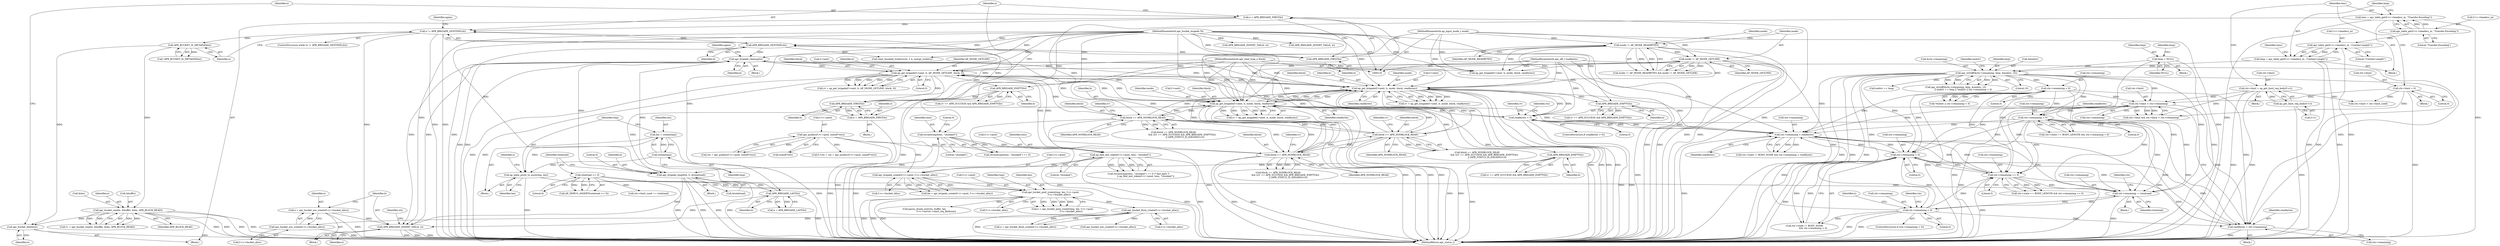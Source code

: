 digraph "0_httpd_e427c41257957b57036d5a549b260b6185d1dd73@API" {
"1000645" [label="(Call,apr_bucket_delete(e))"];
"1000613" [label="(Call,apr_bucket_read(e, &buffer, &len, APR_BLOCK_READ))"];
"1000608" [label="(Call,APR_BUCKET_IS_METADATA(e))"];
"1000599" [label="(Call,e != APR_BRIGADE_SENTINEL(b))"];
"1000594" [label="(Call,e = APR_BRIGADE_FIRST(b))"];
"1000596" [label="(Call,APR_BRIGADE_FIRST(b))"];
"1000573" [label="(Call,APR_BRIGADE_EMPTY(b))"];
"1000555" [label="(Call,ap_get_brigade(f->next, b, AP_MODE_GETLINE, block, 0))"];
"1000869" [label="(Call,ap_get_brigade(f->next, b, mode, block, readbytes))"];
"1000705" [label="(Call,ap_get_brigade(f->next, b, mode, block, readbytes))"];
"1000538" [label="(Call,apr_brigade_cleanup(b))"];
"1000756" [label="(Call,apr_brigade_length(b, 0, &totalread))"];
"1000723" [label="(Call,APR_BRIGADE_EMPTY(b))"];
"1000127" [label="(MethodParameterIn,apr_bucket_brigade *b)"];
"1000601" [label="(Call,APR_BRIGADE_SENTINEL(b))"];
"1000649" [label="(Call,APR_BRIGADE_FIRST(b))"];
"1000835" [label="(Call,APR_BRIGADE_INSERT_TAIL(b, e))"];
"1000786" [label="(Call,APR_BRIGADE_LAST(b))"];
"1000827" [label="(Call,e = apr_bucket_eos_create(f->c->bucket_alloc))"];
"1000829" [label="(Call,apr_bucket_eos_create(f->c->bucket_alloc))"];
"1000493" [label="(Call,apr_bucket_flush_create(f->c->bucket_alloc))"];
"1000475" [label="(Call,apr_bucket_pool_create(tmp, len, f->r->pool,\n                        f->c->bucket_alloc))"];
"1000470" [label="(Call,ap_xlate_proto_to_ascii(tmp, len))"];
"1000468" [label="(Call,strlen(tmp))"];
"1000466" [label="(Call,len = strlen(tmp))"];
"1000448" [label="(Call,apr_brigade_create(f->r->pool, f->c->bucket_alloc))"];
"1000187" [label="(Call,apr_pcalloc(f->r->pool, sizeof(*ctx)))"];
"1000252" [label="(Call,ap_find_last_token(f->r->pool, tenc, \"chunked\"))"];
"1000248" [label="(Call,strcasecmp(tenc, \"chunked\"))"];
"1000224" [label="(Call,tenc = apr_table_get(f->r->headers_in, \"Transfer-Encoding\"))"];
"1000226" [label="(Call,apr_table_get(f->r->headers_in, \"Transfer-Encoding\"))"];
"1000887" [label="(Call,APR_BRIGADE_EMPTY(b))"];
"1000159" [label="(Call,mode != AP_MODE_READBYTES)"];
"1000128" [label="(MethodParameterIn,ap_input_mode_t mode)"];
"1000162" [label="(Call,mode != AP_MODE_GETLINE)"];
"1000715" [label="(Call,block == APR_NONBLOCK_READ)"];
"1000129" [label="(MethodParameterIn,apr_read_type_e block)"];
"1000879" [label="(Call,block == APR_NONBLOCK_READ)"];
"1000565" [label="(Call,block == APR_NONBLOCK_READ)"];
"1000699" [label="(Call,readbytes > 0)"];
"1000687" [label="(Call,ctx->remaining < readbytes)"];
"1000741" [label="(Call,ctx->remaining > 0)"];
"1000297" [label="(Call,apr_strtoff(&ctx->remaining, lenp, &endstr, 10))"];
"1000283" [label="(Call,lenp = NULL)"];
"1000233" [label="(Call,lenp = apr_table_get(f->r->headers_in, \"Content-Length\"))"];
"1000235" [label="(Call,apr_table_get(f->r->headers_in, \"Content-Length\"))"];
"1000388" [label="(Call,ctx->remaining > 0)"];
"1000313" [label="(Call,ctx->remaining < 0)"];
"1000331" [label="(Call,ctx->limit < ctx->remaining)"];
"1000209" [label="(Call,ctx->limit = ap_get_limit_req_body(f->r))"];
"1000213" [label="(Call,ap_get_limit_req_body(f->r))"];
"1000219" [label="(Call,ctx->limit = 0)"];
"1000821" [label="(Call,ctx->remaining == 0)"];
"1000778" [label="(Call,ctx->remaining > 0)"];
"1000772" [label="(Call,ctx->remaining -= totalread)"];
"1000762" [label="(Call,totalread >= 0)"];
"1000130" [label="(MethodParameterIn,apr_off_t readbytes)"];
"1000693" [label="(Call,readbytes = ctx->remaining)"];
"1000647" [label="(Call,e = APR_BRIGADE_FIRST(b))"];
"1000869" [label="(Call,ap_get_brigade(f->next, b, mode, block, readbytes))"];
"1000227" [label="(Call,f->r->headers_in)"];
"1000700" [label="(Identifier,readbytes)"];
"1000307" [label="(Call,endstr == lenp)"];
"1000649" [label="(Call,APR_BRIGADE_FIRST(b))"];
"1000162" [label="(Call,mode != AP_MODE_GETLINE)"];
"1000160" [label="(Identifier,mode)"];
"1000193" [label="(Call,sizeof(*ctx))"];
"1000786" [label="(Call,APR_BRIGADE_LAST(b))"];
"1000491" [label="(Call,e = apr_bucket_flush_create(f->c->bucket_alloc))"];
"1000693" [label="(Call,readbytes = ctx->remaining)"];
"1000129" [label="(MethodParameterIn,apr_read_type_e block)"];
"1000287" [label="(Identifier,lenp)"];
"1000687" [label="(Call,ctx->remaining < readbytes)"];
"1000829" [label="(Call,apr_bucket_eos_create(f->c->bucket_alloc))"];
"1000764" [label="(Literal,0)"];
"1000327" [label="(Call,ctx->limit && ctx->limit < ctx->remaining)"];
"1000233" [label="(Call,lenp = apr_table_get(f->r->headers_in, \"Content-Length\"))"];
"1000302" [label="(Identifier,lenp)"];
"1000782" [label="(Literal,0)"];
"1000787" [label="(Identifier,b)"];
"1000564" [label="(Call,block == APR_NONBLOCK_READ\n                    && ((rv == APR_SUCCESS && APR_BRIGADE_EMPTY(b))\n                            || (APR_STATUS_IS_EAGAIN(rv))))"];
"1000825" [label="(Literal,0)"];
"1000821" [label="(Call,ctx->remaining == 0)"];
"1000876" [label="(Identifier,readbytes)"];
"1000537" [label="(Block,)"];
"1000541" [label="(Identifier,again)"];
"1000448" [label="(Call,apr_brigade_create(f->r->pool, f->c->bucket_alloc))"];
"1000296" [label="(Call,apr_strtoff(&ctx->remaining, lenp, &endstr, 10)\n                     || endstr == lenp || *endstr || ctx->remaining < 0)"];
"1000243" [label="(Identifier,tenc)"];
"1000210" [label="(Call,ctx->limit)"];
"1000218" [label="(Block,)"];
"1000223" [label="(Literal,0)"];
"1000566" [label="(Identifier,block)"];
"1000159" [label="(Call,mode != AP_MODE_READBYTES)"];
"1000335" [label="(Call,ctx->remaining)"];
"1000531" [label="(Call,APR_BRIGADE_INSERT_TAIL(b, e))"];
"1000785" [label="(Identifier,e)"];
"1000608" [label="(Call,APR_BUCKET_IS_METADATA(e))"];
"1000561" [label="(Identifier,block)"];
"1000297" [label="(Call,apr_strtoff(&ctx->remaining, lenp, &endstr, 10))"];
"1000645" [label="(Call,apr_bucket_delete(e))"];
"1000477" [label="(Identifier,len)"];
"1000454" [label="(Call,f->c->bucket_alloc)"];
"1000188" [label="(Call,f->r->pool)"];
"1000187" [label="(Call,apr_pcalloc(f->r->pool, sizeof(*ctx)))"];
"1000723" [label="(Call,APR_BRIGADE_EMPTY(b))"];
"1000742" [label="(Call,ctx->remaining)"];
"1000647" [label="(Call,e = APR_BRIGADE_FIRST(b))"];
"1000611" [label="(Call,rv = apr_bucket_read(e, &buffer, &len, APR_BLOCK_READ))"];
"1000601" [label="(Call,APR_BRIGADE_SENTINEL(b))"];
"1000778" [label="(Call,ctx->remaining > 0)"];
"1000225" [label="(Identifier,tenc)"];
"1000538" [label="(Call,apr_brigade_cleanup(b))"];
"1000475" [label="(Call,apr_bucket_pool_create(tmp, len, f->r->pool,\n                        f->c->bucket_alloc))"];
"1000471" [label="(Identifier,tmp)"];
"1000314" [label="(Call,ctx->remaining)"];
"1000815" [label="(Call,ctx->state == BODY_LENGTH && ctx->remaining == 0)"];
"1000556" [label="(Call,f->next)"];
"1000244" [label="(Block,)"];
"1000603" [label="(Block,)"];
"1000573" [label="(Call,APR_BRIGADE_EMPTY(b))"];
"1000251" [label="(Literal,0)"];
"1000836" [label="(Identifier,b)"];
"1000181" [label="(Call,f->ctx = ctx = apr_pcalloc(f->r->pool, sizeof(*ctx)))"];
"1000758" [label="(Literal,0)"];
"1000382" [label="(Call,ctx->state == BODY_LENGTH && ctx->remaining > 0)"];
"1000600" [label="(Identifier,e)"];
"1000248" [label="(Call,strcasecmp(tenc, \"chunked\"))"];
"1000234" [label="(Identifier,lenp)"];
"1000596" [label="(Call,APR_BRIGADE_FIRST(b))"];
"1000214" [label="(Call,f->r)"];
"1000763" [label="(Identifier,totalread)"];
"1000478" [label="(Call,f->r->pool)"];
"1000258" [label="(Identifier,tenc)"];
"1000716" [label="(Identifier,block)"];
"1000780" [label="(Identifier,ctx)"];
"1000213" [label="(Call,ap_get_limit_req_body(f->r))"];
"1000449" [label="(Call,f->r->pool)"];
"1000525" [label="(Call,apr_bucket_eos_create(f->c->bucket_alloc))"];
"1000224" [label="(Call,tenc = apr_table_get(f->r->headers_in, \"Transfer-Encoding\"))"];
"1000691" [label="(Identifier,readbytes)"];
"1000710" [label="(Identifier,mode)"];
"1000688" [label="(Call,ctx->remaining)"];
"1000555" [label="(Call,ap_get_brigade(f->next, b, AP_MODE_GETLINE, block, 0))"];
"1000609" [label="(Identifier,e)"];
"1000127" [label="(MethodParameterIn,apr_bucket_brigade *b)"];
"1000474" [label="(Identifier,e)"];
"1000241" [label="(Literal,\"Content-Length\")"];
"1000552" [label="(Block,)"];
"1000854" [label="(Call,ctx->limit < ctx->limit_used)"];
"1000178" [label="(Block,)"];
"1000828" [label="(Identifier,e)"];
"1000712" [label="(Identifier,readbytes)"];
"1000883" [label="(Call,rv == APR_SUCCESS && APR_BRIGADE_EMPTY(b))"];
"1000597" [label="(Identifier,b)"];
"1000745" [label="(Literal,0)"];
"1000762" [label="(Call,totalread >= 0)"];
"1000717" [label="(Identifier,APR_NONBLOCK_READ)"];
"1000704" [label="(Identifier,rv)"];
"1000284" [label="(Identifier,lenp)"];
"1000161" [label="(Identifier,AP_MODE_READBYTES)"];
"1000773" [label="(Call,ctx->remaining)"];
"1000724" [label="(Identifier,b)"];
"1000646" [label="(Identifier,e)"];
"1000331" [label="(Call,ctx->limit < ctx->remaining)"];
"1000777" [label="(ControlStructure,if (ctx->remaining > 0))"];
"1000757" [label="(Identifier,b)"];
"1000613" [label="(Call,apr_bucket_read(e, &buffer, &len, APR_BLOCK_READ))"];
"1000128" [label="(MethodParameterIn,ap_input_mode_t mode)"];
"1000473" [label="(Call,e = apr_bucket_pool_create(tmp, len, f->r->pool,\n                        f->c->bucket_alloc))"];
"1000719" [label="(Call,rv == APR_SUCCESS && APR_BRIGADE_EMPTY(b))"];
"1000772" [label="(Call,ctx->remaining -= totalread)"];
"1000648" [label="(Identifier,e)"];
"1000470" [label="(Call,ap_xlate_proto_to_ascii(tmp, len))"];
"1000735" [label="(Call,ctx->state != BODY_NONE\n                        && ctx->remaining > 0)"];
"1000259" [label="(Literal,\"chunked\")"];
"1000875" [label="(Identifier,block)"];
"1000236" [label="(Call,f->r->headers_in)"];
"1000887" [label="(Call,APR_BRIGADE_EMPTY(b))"];
"1000827" [label="(Call,e = apr_bucket_eos_create(f->c->bucket_alloc))"];
"1000822" [label="(Call,ctx->remaining)"];
"1000908" [label="(MethodReturn,apr_status_t)"];
"1000235" [label="(Call,apr_table_get(f->r->headers_in, \"Content-Length\"))"];
"1000559" [label="(Identifier,b)"];
"1000594" [label="(Call,e = APR_BRIGADE_FIRST(b))"];
"1000837" [label="(Identifier,e)"];
"1000472" [label="(Identifier,len)"];
"1000476" [label="(Identifier,tmp)"];
"1000389" [label="(Call,ctx->remaining)"];
"1000252" [label="(Call,ap_find_last_token(f->r->pool, tenc, \"chunked\"))"];
"1000283" [label="(Call,lenp = NULL)"];
"1000305" [label="(Literal,10)"];
"1000826" [label="(Block,)"];
"1000303" [label="(Call,&endstr)"];
"1000466" [label="(Call,len = strlen(tmp))"];
"1000741" [label="(Call,ctx->remaining > 0)"];
"1000219" [label="(Call,ctx->limit = 0)"];
"1000699" [label="(Call,readbytes > 0)"];
"1000164" [label="(Identifier,AP_MODE_GETLINE)"];
"1000706" [label="(Call,f->next)"];
"1000446" [label="(Call,bb = apr_brigade_create(f->r->pool, f->c->bucket_alloc))"];
"1000840" [label="(Identifier,ctx)"];
"1000779" [label="(Call,ctx->remaining)"];
"1000627" [label="(Call,parse_chunk_size(ctx, buffer, len,\n                                 f->r->server->limit_req_fieldsize))"];
"1000364" [label="(Call,APR_BRIGADE_INSERT_TAIL(b, e))"];
"1000698" [label="(ControlStructure,if (readbytes > 0))"];
"1000332" [label="(Call,ctx->limit)"];
"1000607" [label="(Call,!APR_BUCKET_IS_METADATA(e))"];
"1000705" [label="(Call,ap_get_brigade(f->next, b, mode, block, readbytes))"];
"1000617" [label="(Call,&len)"];
"1000784" [label="(Call,e = APR_BRIGADE_LAST(b))"];
"1000818" [label="(Identifier,ctx)"];
"1000595" [label="(Identifier,e)"];
"1000879" [label="(Call,block == APR_NONBLOCK_READ)"];
"1000553" [label="(Call,rv = ap_get_brigade(f->next, b, AP_MODE_GETLINE, block, 0))"];
"1000761" [label="(Call,AP_DEBUG_ASSERT(totalread >= 0))"];
"1000249" [label="(Identifier,tenc)"];
"1000493" [label="(Call,apr_bucket_flush_create(f->c->bucket_alloc))"];
"1000619" [label="(Identifier,APR_BLOCK_READ)"];
"1000878" [label="(Call,block == APR_NONBLOCK_READ\n                    && ((rv == APR_SUCCESS && APR_BRIGADE_EMPTY(b))\n                            || (APR_STATUS_IS_EAGAIN(rv))))"];
"1000848" [label="(Call,ctx->limit_used += totalread)"];
"1000562" [label="(Literal,0)"];
"1000469" [label="(Identifier,tmp)"];
"1000702" [label="(Block,)"];
"1000298" [label="(Call,&ctx->remaining)"];
"1000759" [label="(Call,&totalread)"];
"1000703" [label="(Call,rv = ap_get_brigade(f->next, b, mode, block, readbytes))"];
"1000226" [label="(Call,apr_table_get(f->r->headers_in, \"Transfer-Encoding\"))"];
"1000209" [label="(Call,ctx->limit = ap_get_limit_req_body(f->r))"];
"1000246" [label="(Call,strcasecmp(tenc, \"chunked\") == 0 /* fast path */\n                    || ap_find_last_token(f->r->pool, tenc, \"chunked\"))"];
"1000835" [label="(Call,APR_BRIGADE_INSERT_TAIL(b, e))"];
"1000881" [label="(Identifier,APR_NONBLOCK_READ)"];
"1000285" [label="(Identifier,NULL)"];
"1000800" [label="(Identifier,ctx)"];
"1000185" [label="(Call,ctx = apr_pcalloc(f->r->pool, sizeof(*ctx)))"];
"1000885" [label="(Identifier,rv)"];
"1000130" [label="(MethodParameterIn,apr_off_t readbytes)"];
"1000539" [label="(Identifier,b)"];
"1000695" [label="(Call,ctx->remaining)"];
"1000614" [label="(Identifier,e)"];
"1000250" [label="(Literal,\"chunked\")"];
"1000308" [label="(Identifier,endstr)"];
"1000681" [label="(Call,ctx->state != BODY_NONE && ctx->remaining < readbytes)"];
"1000467" [label="(Identifier,len)"];
"1000253" [label="(Call,f->r->pool)"];
"1000167" [label="(Call,ap_get_brigade(f->next, b, mode, block, readbytes))"];
"1000602" [label="(Identifier,b)"];
"1000652" [label="(Identifier,again)"];
"1000494" [label="(Call,f->c->bucket_alloc)"];
"1000599" [label="(Call,e != APR_BRIGADE_SENTINEL(b))"];
"1000483" [label="(Call,f->c->bucket_alloc)"];
"1000574" [label="(Identifier,b)"];
"1000567" [label="(Identifier,APR_NONBLOCK_READ)"];
"1000317" [label="(Literal,0)"];
"1000208" [label="(Block,)"];
"1000442" [label="(Block,)"];
"1000232" [label="(Literal,\"Transfer-Encoding\")"];
"1000873" [label="(Identifier,b)"];
"1000392" [label="(Literal,0)"];
"1000714" [label="(Call,block == APR_NONBLOCK_READ\n                        && ((rv == APR_SUCCESS && APR_BRIGADE_EMPTY(b))\n                                || (APR_STATUS_IS_EAGAIN(rv))))"];
"1000571" [label="(Identifier,rv)"];
"1000388" [label="(Call,ctx->remaining > 0)"];
"1000163" [label="(Identifier,mode)"];
"1000313" [label="(Call,ctx->remaining < 0)"];
"1000310" [label="(Call,*endstr || ctx->remaining < 0)"];
"1000721" [label="(Identifier,rv)"];
"1000711" [label="(Identifier,block)"];
"1000565" [label="(Call,block == APR_NONBLOCK_READ)"];
"1000650" [label="(Identifier,b)"];
"1000560" [label="(Identifier,AP_MODE_GETLINE)"];
"1000880" [label="(Identifier,block)"];
"1000888" [label="(Identifier,b)"];
"1000709" [label="(Identifier,b)"];
"1000874" [label="(Identifier,mode)"];
"1000756" [label="(Call,apr_brigade_length(b, 0, &totalread))"];
"1000771" [label="(Block,)"];
"1000247" [label="(Call,strcasecmp(tenc, \"chunked\") == 0)"];
"1000830" [label="(Call,f->c->bucket_alloc)"];
"1000468" [label="(Call,strlen(tmp))"];
"1000867" [label="(Call,rv = ap_get_brigade(f->next, b, mode, block, readbytes))"];
"1000692" [label="(Block,)"];
"1000158" [label="(Call,mode != AP_MODE_READBYTES && mode != AP_MODE_GETLINE)"];
"1000220" [label="(Call,ctx->limit)"];
"1000694" [label="(Identifier,readbytes)"];
"1000701" [label="(Literal,0)"];
"1000615" [label="(Call,&buffer)"];
"1000870" [label="(Call,f->next)"];
"1000670" [label="(Call,read_chunked_trailers(ctx, f, b, merge_trailers))"];
"1000715" [label="(Call,block == APR_NONBLOCK_READ)"];
"1000598" [label="(ControlStructure,while (e != APR_BRIGADE_SENTINEL(b)))"];
"1000569" [label="(Call,rv == APR_SUCCESS && APR_BRIGADE_EMPTY(b))"];
"1000776" [label="(Identifier,totalread)"];
"1000645" -> "1000603"  [label="AST: "];
"1000645" -> "1000646"  [label="CFG: "];
"1000646" -> "1000645"  [label="AST: "];
"1000648" -> "1000645"  [label="CFG: "];
"1000645" -> "1000908"  [label="DDG: "];
"1000613" -> "1000645"  [label="DDG: "];
"1000608" -> "1000645"  [label="DDG: "];
"1000613" -> "1000611"  [label="AST: "];
"1000613" -> "1000619"  [label="CFG: "];
"1000614" -> "1000613"  [label="AST: "];
"1000615" -> "1000613"  [label="AST: "];
"1000617" -> "1000613"  [label="AST: "];
"1000619" -> "1000613"  [label="AST: "];
"1000611" -> "1000613"  [label="CFG: "];
"1000613" -> "1000908"  [label="DDG: "];
"1000613" -> "1000908"  [label="DDG: "];
"1000613" -> "1000908"  [label="DDG: "];
"1000613" -> "1000908"  [label="DDG: "];
"1000613" -> "1000611"  [label="DDG: "];
"1000613" -> "1000611"  [label="DDG: "];
"1000613" -> "1000611"  [label="DDG: "];
"1000613" -> "1000611"  [label="DDG: "];
"1000608" -> "1000613"  [label="DDG: "];
"1000608" -> "1000607"  [label="AST: "];
"1000608" -> "1000609"  [label="CFG: "];
"1000609" -> "1000608"  [label="AST: "];
"1000607" -> "1000608"  [label="CFG: "];
"1000608" -> "1000607"  [label="DDG: "];
"1000599" -> "1000608"  [label="DDG: "];
"1000599" -> "1000598"  [label="AST: "];
"1000599" -> "1000601"  [label="CFG: "];
"1000600" -> "1000599"  [label="AST: "];
"1000601" -> "1000599"  [label="AST: "];
"1000609" -> "1000599"  [label="CFG: "];
"1000652" -> "1000599"  [label="CFG: "];
"1000599" -> "1000908"  [label="DDG: "];
"1000599" -> "1000908"  [label="DDG: "];
"1000599" -> "1000908"  [label="DDG: "];
"1000594" -> "1000599"  [label="DDG: "];
"1000647" -> "1000599"  [label="DDG: "];
"1000601" -> "1000599"  [label="DDG: "];
"1000594" -> "1000552"  [label="AST: "];
"1000594" -> "1000596"  [label="CFG: "];
"1000595" -> "1000594"  [label="AST: "];
"1000596" -> "1000594"  [label="AST: "];
"1000600" -> "1000594"  [label="CFG: "];
"1000594" -> "1000908"  [label="DDG: "];
"1000596" -> "1000594"  [label="DDG: "];
"1000596" -> "1000597"  [label="CFG: "];
"1000597" -> "1000596"  [label="AST: "];
"1000573" -> "1000596"  [label="DDG: "];
"1000555" -> "1000596"  [label="DDG: "];
"1000127" -> "1000596"  [label="DDG: "];
"1000596" -> "1000601"  [label="DDG: "];
"1000573" -> "1000569"  [label="AST: "];
"1000573" -> "1000574"  [label="CFG: "];
"1000574" -> "1000573"  [label="AST: "];
"1000569" -> "1000573"  [label="CFG: "];
"1000573" -> "1000908"  [label="DDG: "];
"1000573" -> "1000569"  [label="DDG: "];
"1000555" -> "1000573"  [label="DDG: "];
"1000127" -> "1000573"  [label="DDG: "];
"1000555" -> "1000553"  [label="AST: "];
"1000555" -> "1000562"  [label="CFG: "];
"1000556" -> "1000555"  [label="AST: "];
"1000559" -> "1000555"  [label="AST: "];
"1000560" -> "1000555"  [label="AST: "];
"1000561" -> "1000555"  [label="AST: "];
"1000562" -> "1000555"  [label="AST: "];
"1000553" -> "1000555"  [label="CFG: "];
"1000555" -> "1000908"  [label="DDG: "];
"1000555" -> "1000908"  [label="DDG: "];
"1000555" -> "1000908"  [label="DDG: "];
"1000555" -> "1000553"  [label="DDG: "];
"1000555" -> "1000553"  [label="DDG: "];
"1000555" -> "1000553"  [label="DDG: "];
"1000555" -> "1000553"  [label="DDG: "];
"1000555" -> "1000553"  [label="DDG: "];
"1000869" -> "1000555"  [label="DDG: "];
"1000705" -> "1000555"  [label="DDG: "];
"1000538" -> "1000555"  [label="DDG: "];
"1000127" -> "1000555"  [label="DDG: "];
"1000162" -> "1000555"  [label="DDG: "];
"1000715" -> "1000555"  [label="DDG: "];
"1000565" -> "1000555"  [label="DDG: "];
"1000879" -> "1000555"  [label="DDG: "];
"1000129" -> "1000555"  [label="DDG: "];
"1000555" -> "1000565"  [label="DDG: "];
"1000555" -> "1000705"  [label="DDG: "];
"1000555" -> "1000869"  [label="DDG: "];
"1000869" -> "1000867"  [label="AST: "];
"1000869" -> "1000876"  [label="CFG: "];
"1000870" -> "1000869"  [label="AST: "];
"1000873" -> "1000869"  [label="AST: "];
"1000874" -> "1000869"  [label="AST: "];
"1000875" -> "1000869"  [label="AST: "];
"1000876" -> "1000869"  [label="AST: "];
"1000867" -> "1000869"  [label="CFG: "];
"1000869" -> "1000908"  [label="DDG: "];
"1000869" -> "1000908"  [label="DDG: "];
"1000869" -> "1000908"  [label="DDG: "];
"1000869" -> "1000908"  [label="DDG: "];
"1000869" -> "1000538"  [label="DDG: "];
"1000869" -> "1000687"  [label="DDG: "];
"1000869" -> "1000699"  [label="DDG: "];
"1000869" -> "1000705"  [label="DDG: "];
"1000869" -> "1000705"  [label="DDG: "];
"1000869" -> "1000867"  [label="DDG: "];
"1000869" -> "1000867"  [label="DDG: "];
"1000869" -> "1000867"  [label="DDG: "];
"1000869" -> "1000867"  [label="DDG: "];
"1000869" -> "1000867"  [label="DDG: "];
"1000705" -> "1000869"  [label="DDG: "];
"1000705" -> "1000869"  [label="DDG: "];
"1000705" -> "1000869"  [label="DDG: "];
"1000538" -> "1000869"  [label="DDG: "];
"1000127" -> "1000869"  [label="DDG: "];
"1000159" -> "1000869"  [label="DDG: "];
"1000162" -> "1000869"  [label="DDG: "];
"1000128" -> "1000869"  [label="DDG: "];
"1000715" -> "1000869"  [label="DDG: "];
"1000565" -> "1000869"  [label="DDG: "];
"1000879" -> "1000869"  [label="DDG: "];
"1000129" -> "1000869"  [label="DDG: "];
"1000699" -> "1000869"  [label="DDG: "];
"1000130" -> "1000869"  [label="DDG: "];
"1000869" -> "1000879"  [label="DDG: "];
"1000869" -> "1000887"  [label="DDG: "];
"1000705" -> "1000703"  [label="AST: "];
"1000705" -> "1000712"  [label="CFG: "];
"1000706" -> "1000705"  [label="AST: "];
"1000709" -> "1000705"  [label="AST: "];
"1000710" -> "1000705"  [label="AST: "];
"1000711" -> "1000705"  [label="AST: "];
"1000712" -> "1000705"  [label="AST: "];
"1000703" -> "1000705"  [label="CFG: "];
"1000705" -> "1000908"  [label="DDG: "];
"1000705" -> "1000908"  [label="DDG: "];
"1000705" -> "1000908"  [label="DDG: "];
"1000705" -> "1000908"  [label="DDG: "];
"1000705" -> "1000687"  [label="DDG: "];
"1000705" -> "1000699"  [label="DDG: "];
"1000705" -> "1000703"  [label="DDG: "];
"1000705" -> "1000703"  [label="DDG: "];
"1000705" -> "1000703"  [label="DDG: "];
"1000705" -> "1000703"  [label="DDG: "];
"1000705" -> "1000703"  [label="DDG: "];
"1000538" -> "1000705"  [label="DDG: "];
"1000127" -> "1000705"  [label="DDG: "];
"1000159" -> "1000705"  [label="DDG: "];
"1000162" -> "1000705"  [label="DDG: "];
"1000128" -> "1000705"  [label="DDG: "];
"1000715" -> "1000705"  [label="DDG: "];
"1000565" -> "1000705"  [label="DDG: "];
"1000879" -> "1000705"  [label="DDG: "];
"1000129" -> "1000705"  [label="DDG: "];
"1000699" -> "1000705"  [label="DDG: "];
"1000130" -> "1000705"  [label="DDG: "];
"1000705" -> "1000715"  [label="DDG: "];
"1000705" -> "1000723"  [label="DDG: "];
"1000705" -> "1000756"  [label="DDG: "];
"1000538" -> "1000537"  [label="AST: "];
"1000538" -> "1000539"  [label="CFG: "];
"1000539" -> "1000538"  [label="AST: "];
"1000541" -> "1000538"  [label="CFG: "];
"1000538" -> "1000908"  [label="DDG: "];
"1000538" -> "1000908"  [label="DDG: "];
"1000756" -> "1000538"  [label="DDG: "];
"1000601" -> "1000538"  [label="DDG: "];
"1000835" -> "1000538"  [label="DDG: "];
"1000887" -> "1000538"  [label="DDG: "];
"1000786" -> "1000538"  [label="DDG: "];
"1000127" -> "1000538"  [label="DDG: "];
"1000538" -> "1000835"  [label="DDG: "];
"1000756" -> "1000702"  [label="AST: "];
"1000756" -> "1000759"  [label="CFG: "];
"1000757" -> "1000756"  [label="AST: "];
"1000758" -> "1000756"  [label="AST: "];
"1000759" -> "1000756"  [label="AST: "];
"1000763" -> "1000756"  [label="CFG: "];
"1000756" -> "1000908"  [label="DDG: "];
"1000756" -> "1000908"  [label="DDG: "];
"1000756" -> "1000908"  [label="DDG: "];
"1000723" -> "1000756"  [label="DDG: "];
"1000127" -> "1000756"  [label="DDG: "];
"1000756" -> "1000786"  [label="DDG: "];
"1000756" -> "1000835"  [label="DDG: "];
"1000723" -> "1000719"  [label="AST: "];
"1000723" -> "1000724"  [label="CFG: "];
"1000724" -> "1000723"  [label="AST: "];
"1000719" -> "1000723"  [label="CFG: "];
"1000723" -> "1000908"  [label="DDG: "];
"1000723" -> "1000719"  [label="DDG: "];
"1000127" -> "1000723"  [label="DDG: "];
"1000127" -> "1000125"  [label="AST: "];
"1000127" -> "1000908"  [label="DDG: "];
"1000127" -> "1000167"  [label="DDG: "];
"1000127" -> "1000364"  [label="DDG: "];
"1000127" -> "1000531"  [label="DDG: "];
"1000127" -> "1000601"  [label="DDG: "];
"1000127" -> "1000649"  [label="DDG: "];
"1000127" -> "1000670"  [label="DDG: "];
"1000127" -> "1000786"  [label="DDG: "];
"1000127" -> "1000835"  [label="DDG: "];
"1000127" -> "1000887"  [label="DDG: "];
"1000601" -> "1000602"  [label="CFG: "];
"1000602" -> "1000601"  [label="AST: "];
"1000601" -> "1000908"  [label="DDG: "];
"1000649" -> "1000601"  [label="DDG: "];
"1000601" -> "1000649"  [label="DDG: "];
"1000601" -> "1000670"  [label="DDG: "];
"1000649" -> "1000647"  [label="AST: "];
"1000649" -> "1000650"  [label="CFG: "];
"1000650" -> "1000649"  [label="AST: "];
"1000647" -> "1000649"  [label="CFG: "];
"1000649" -> "1000647"  [label="DDG: "];
"1000835" -> "1000826"  [label="AST: "];
"1000835" -> "1000837"  [label="CFG: "];
"1000836" -> "1000835"  [label="AST: "];
"1000837" -> "1000835"  [label="AST: "];
"1000840" -> "1000835"  [label="CFG: "];
"1000835" -> "1000908"  [label="DDG: "];
"1000835" -> "1000908"  [label="DDG: "];
"1000835" -> "1000908"  [label="DDG: "];
"1000786" -> "1000835"  [label="DDG: "];
"1000827" -> "1000835"  [label="DDG: "];
"1000786" -> "1000784"  [label="AST: "];
"1000786" -> "1000787"  [label="CFG: "];
"1000787" -> "1000786"  [label="AST: "];
"1000784" -> "1000786"  [label="CFG: "];
"1000786" -> "1000908"  [label="DDG: "];
"1000786" -> "1000784"  [label="DDG: "];
"1000827" -> "1000826"  [label="AST: "];
"1000827" -> "1000829"  [label="CFG: "];
"1000828" -> "1000827"  [label="AST: "];
"1000829" -> "1000827"  [label="AST: "];
"1000836" -> "1000827"  [label="CFG: "];
"1000827" -> "1000908"  [label="DDG: "];
"1000829" -> "1000827"  [label="DDG: "];
"1000829" -> "1000830"  [label="CFG: "];
"1000830" -> "1000829"  [label="AST: "];
"1000829" -> "1000908"  [label="DDG: "];
"1000493" -> "1000829"  [label="DDG: "];
"1000493" -> "1000491"  [label="AST: "];
"1000493" -> "1000494"  [label="CFG: "];
"1000494" -> "1000493"  [label="AST: "];
"1000491" -> "1000493"  [label="CFG: "];
"1000493" -> "1000908"  [label="DDG: "];
"1000493" -> "1000491"  [label="DDG: "];
"1000475" -> "1000493"  [label="DDG: "];
"1000493" -> "1000525"  [label="DDG: "];
"1000475" -> "1000473"  [label="AST: "];
"1000475" -> "1000483"  [label="CFG: "];
"1000476" -> "1000475"  [label="AST: "];
"1000477" -> "1000475"  [label="AST: "];
"1000478" -> "1000475"  [label="AST: "];
"1000483" -> "1000475"  [label="AST: "];
"1000473" -> "1000475"  [label="CFG: "];
"1000475" -> "1000908"  [label="DDG: "];
"1000475" -> "1000908"  [label="DDG: "];
"1000475" -> "1000908"  [label="DDG: "];
"1000475" -> "1000473"  [label="DDG: "];
"1000475" -> "1000473"  [label="DDG: "];
"1000475" -> "1000473"  [label="DDG: "];
"1000475" -> "1000473"  [label="DDG: "];
"1000470" -> "1000475"  [label="DDG: "];
"1000470" -> "1000475"  [label="DDG: "];
"1000448" -> "1000475"  [label="DDG: "];
"1000448" -> "1000475"  [label="DDG: "];
"1000475" -> "1000627"  [label="DDG: "];
"1000470" -> "1000442"  [label="AST: "];
"1000470" -> "1000472"  [label="CFG: "];
"1000471" -> "1000470"  [label="AST: "];
"1000472" -> "1000470"  [label="AST: "];
"1000474" -> "1000470"  [label="CFG: "];
"1000470" -> "1000908"  [label="DDG: "];
"1000468" -> "1000470"  [label="DDG: "];
"1000466" -> "1000470"  [label="DDG: "];
"1000468" -> "1000466"  [label="AST: "];
"1000468" -> "1000469"  [label="CFG: "];
"1000469" -> "1000468"  [label="AST: "];
"1000466" -> "1000468"  [label="CFG: "];
"1000468" -> "1000466"  [label="DDG: "];
"1000466" -> "1000442"  [label="AST: "];
"1000467" -> "1000466"  [label="AST: "];
"1000471" -> "1000466"  [label="CFG: "];
"1000466" -> "1000908"  [label="DDG: "];
"1000448" -> "1000446"  [label="AST: "];
"1000448" -> "1000454"  [label="CFG: "];
"1000449" -> "1000448"  [label="AST: "];
"1000454" -> "1000448"  [label="AST: "];
"1000446" -> "1000448"  [label="CFG: "];
"1000448" -> "1000446"  [label="DDG: "];
"1000448" -> "1000446"  [label="DDG: "];
"1000187" -> "1000448"  [label="DDG: "];
"1000252" -> "1000448"  [label="DDG: "];
"1000187" -> "1000185"  [label="AST: "];
"1000187" -> "1000193"  [label="CFG: "];
"1000188" -> "1000187"  [label="AST: "];
"1000193" -> "1000187"  [label="AST: "];
"1000185" -> "1000187"  [label="CFG: "];
"1000187" -> "1000908"  [label="DDG: "];
"1000187" -> "1000181"  [label="DDG: "];
"1000187" -> "1000185"  [label="DDG: "];
"1000187" -> "1000252"  [label="DDG: "];
"1000252" -> "1000246"  [label="AST: "];
"1000252" -> "1000259"  [label="CFG: "];
"1000253" -> "1000252"  [label="AST: "];
"1000258" -> "1000252"  [label="AST: "];
"1000259" -> "1000252"  [label="AST: "];
"1000246" -> "1000252"  [label="CFG: "];
"1000252" -> "1000908"  [label="DDG: "];
"1000252" -> "1000908"  [label="DDG: "];
"1000252" -> "1000246"  [label="DDG: "];
"1000252" -> "1000246"  [label="DDG: "];
"1000252" -> "1000246"  [label="DDG: "];
"1000248" -> "1000252"  [label="DDG: "];
"1000248" -> "1000247"  [label="AST: "];
"1000248" -> "1000250"  [label="CFG: "];
"1000249" -> "1000248"  [label="AST: "];
"1000250" -> "1000248"  [label="AST: "];
"1000251" -> "1000248"  [label="CFG: "];
"1000248" -> "1000908"  [label="DDG: "];
"1000248" -> "1000247"  [label="DDG: "];
"1000248" -> "1000247"  [label="DDG: "];
"1000224" -> "1000248"  [label="DDG: "];
"1000224" -> "1000178"  [label="AST: "];
"1000224" -> "1000226"  [label="CFG: "];
"1000225" -> "1000224"  [label="AST: "];
"1000226" -> "1000224"  [label="AST: "];
"1000234" -> "1000224"  [label="CFG: "];
"1000224" -> "1000908"  [label="DDG: "];
"1000224" -> "1000908"  [label="DDG: "];
"1000226" -> "1000224"  [label="DDG: "];
"1000226" -> "1000224"  [label="DDG: "];
"1000226" -> "1000232"  [label="CFG: "];
"1000227" -> "1000226"  [label="AST: "];
"1000232" -> "1000226"  [label="AST: "];
"1000226" -> "1000235"  [label="DDG: "];
"1000887" -> "1000883"  [label="AST: "];
"1000887" -> "1000888"  [label="CFG: "];
"1000888" -> "1000887"  [label="AST: "];
"1000883" -> "1000887"  [label="CFG: "];
"1000887" -> "1000908"  [label="DDG: "];
"1000887" -> "1000883"  [label="DDG: "];
"1000159" -> "1000158"  [label="AST: "];
"1000159" -> "1000161"  [label="CFG: "];
"1000160" -> "1000159"  [label="AST: "];
"1000161" -> "1000159"  [label="AST: "];
"1000163" -> "1000159"  [label="CFG: "];
"1000158" -> "1000159"  [label="CFG: "];
"1000159" -> "1000908"  [label="DDG: "];
"1000159" -> "1000908"  [label="DDG: "];
"1000159" -> "1000158"  [label="DDG: "];
"1000159" -> "1000158"  [label="DDG: "];
"1000128" -> "1000159"  [label="DDG: "];
"1000159" -> "1000162"  [label="DDG: "];
"1000159" -> "1000167"  [label="DDG: "];
"1000128" -> "1000125"  [label="AST: "];
"1000128" -> "1000908"  [label="DDG: "];
"1000128" -> "1000162"  [label="DDG: "];
"1000128" -> "1000167"  [label="DDG: "];
"1000162" -> "1000158"  [label="AST: "];
"1000162" -> "1000164"  [label="CFG: "];
"1000163" -> "1000162"  [label="AST: "];
"1000164" -> "1000162"  [label="AST: "];
"1000158" -> "1000162"  [label="CFG: "];
"1000162" -> "1000908"  [label="DDG: "];
"1000162" -> "1000908"  [label="DDG: "];
"1000162" -> "1000158"  [label="DDG: "];
"1000162" -> "1000158"  [label="DDG: "];
"1000162" -> "1000167"  [label="DDG: "];
"1000715" -> "1000714"  [label="AST: "];
"1000715" -> "1000717"  [label="CFG: "];
"1000716" -> "1000715"  [label="AST: "];
"1000717" -> "1000715"  [label="AST: "];
"1000721" -> "1000715"  [label="CFG: "];
"1000714" -> "1000715"  [label="CFG: "];
"1000715" -> "1000908"  [label="DDG: "];
"1000715" -> "1000908"  [label="DDG: "];
"1000715" -> "1000565"  [label="DDG: "];
"1000715" -> "1000714"  [label="DDG: "];
"1000715" -> "1000714"  [label="DDG: "];
"1000129" -> "1000715"  [label="DDG: "];
"1000879" -> "1000715"  [label="DDG: "];
"1000565" -> "1000715"  [label="DDG: "];
"1000715" -> "1000879"  [label="DDG: "];
"1000129" -> "1000125"  [label="AST: "];
"1000129" -> "1000908"  [label="DDG: "];
"1000129" -> "1000167"  [label="DDG: "];
"1000129" -> "1000565"  [label="DDG: "];
"1000129" -> "1000879"  [label="DDG: "];
"1000879" -> "1000878"  [label="AST: "];
"1000879" -> "1000881"  [label="CFG: "];
"1000880" -> "1000879"  [label="AST: "];
"1000881" -> "1000879"  [label="AST: "];
"1000885" -> "1000879"  [label="CFG: "];
"1000878" -> "1000879"  [label="CFG: "];
"1000879" -> "1000908"  [label="DDG: "];
"1000879" -> "1000908"  [label="DDG: "];
"1000879" -> "1000565"  [label="DDG: "];
"1000879" -> "1000878"  [label="DDG: "];
"1000879" -> "1000878"  [label="DDG: "];
"1000565" -> "1000879"  [label="DDG: "];
"1000565" -> "1000564"  [label="AST: "];
"1000565" -> "1000567"  [label="CFG: "];
"1000566" -> "1000565"  [label="AST: "];
"1000567" -> "1000565"  [label="AST: "];
"1000571" -> "1000565"  [label="CFG: "];
"1000564" -> "1000565"  [label="CFG: "];
"1000565" -> "1000908"  [label="DDG: "];
"1000565" -> "1000908"  [label="DDG: "];
"1000565" -> "1000564"  [label="DDG: "];
"1000565" -> "1000564"  [label="DDG: "];
"1000699" -> "1000698"  [label="AST: "];
"1000699" -> "1000701"  [label="CFG: "];
"1000700" -> "1000699"  [label="AST: "];
"1000701" -> "1000699"  [label="AST: "];
"1000704" -> "1000699"  [label="CFG: "];
"1000818" -> "1000699"  [label="CFG: "];
"1000699" -> "1000908"  [label="DDG: "];
"1000699" -> "1000908"  [label="DDG: "];
"1000699" -> "1000687"  [label="DDG: "];
"1000687" -> "1000699"  [label="DDG: "];
"1000693" -> "1000699"  [label="DDG: "];
"1000130" -> "1000699"  [label="DDG: "];
"1000687" -> "1000681"  [label="AST: "];
"1000687" -> "1000691"  [label="CFG: "];
"1000688" -> "1000687"  [label="AST: "];
"1000691" -> "1000687"  [label="AST: "];
"1000681" -> "1000687"  [label="CFG: "];
"1000687" -> "1000908"  [label="DDG: "];
"1000687" -> "1000681"  [label="DDG: "];
"1000687" -> "1000681"  [label="DDG: "];
"1000741" -> "1000687"  [label="DDG: "];
"1000297" -> "1000687"  [label="DDG: "];
"1000388" -> "1000687"  [label="DDG: "];
"1000821" -> "1000687"  [label="DDG: "];
"1000313" -> "1000687"  [label="DDG: "];
"1000778" -> "1000687"  [label="DDG: "];
"1000331" -> "1000687"  [label="DDG: "];
"1000130" -> "1000687"  [label="DDG: "];
"1000687" -> "1000693"  [label="DDG: "];
"1000687" -> "1000741"  [label="DDG: "];
"1000687" -> "1000772"  [label="DDG: "];
"1000687" -> "1000821"  [label="DDG: "];
"1000741" -> "1000735"  [label="AST: "];
"1000741" -> "1000745"  [label="CFG: "];
"1000742" -> "1000741"  [label="AST: "];
"1000745" -> "1000741"  [label="AST: "];
"1000735" -> "1000741"  [label="CFG: "];
"1000741" -> "1000908"  [label="DDG: "];
"1000741" -> "1000693"  [label="DDG: "];
"1000741" -> "1000735"  [label="DDG: "];
"1000741" -> "1000735"  [label="DDG: "];
"1000297" -> "1000741"  [label="DDG: "];
"1000388" -> "1000741"  [label="DDG: "];
"1000821" -> "1000741"  [label="DDG: "];
"1000313" -> "1000741"  [label="DDG: "];
"1000778" -> "1000741"  [label="DDG: "];
"1000331" -> "1000741"  [label="DDG: "];
"1000741" -> "1000772"  [label="DDG: "];
"1000741" -> "1000821"  [label="DDG: "];
"1000297" -> "1000296"  [label="AST: "];
"1000297" -> "1000305"  [label="CFG: "];
"1000298" -> "1000297"  [label="AST: "];
"1000302" -> "1000297"  [label="AST: "];
"1000303" -> "1000297"  [label="AST: "];
"1000305" -> "1000297"  [label="AST: "];
"1000308" -> "1000297"  [label="CFG: "];
"1000296" -> "1000297"  [label="CFG: "];
"1000297" -> "1000908"  [label="DDG: "];
"1000297" -> "1000908"  [label="DDG: "];
"1000297" -> "1000908"  [label="DDG: "];
"1000297" -> "1000296"  [label="DDG: "];
"1000297" -> "1000296"  [label="DDG: "];
"1000297" -> "1000296"  [label="DDG: "];
"1000297" -> "1000296"  [label="DDG: "];
"1000283" -> "1000297"  [label="DDG: "];
"1000233" -> "1000297"  [label="DDG: "];
"1000297" -> "1000307"  [label="DDG: "];
"1000297" -> "1000313"  [label="DDG: "];
"1000297" -> "1000331"  [label="DDG: "];
"1000297" -> "1000388"  [label="DDG: "];
"1000297" -> "1000693"  [label="DDG: "];
"1000297" -> "1000772"  [label="DDG: "];
"1000297" -> "1000778"  [label="DDG: "];
"1000297" -> "1000821"  [label="DDG: "];
"1000283" -> "1000244"  [label="AST: "];
"1000283" -> "1000285"  [label="CFG: "];
"1000284" -> "1000283"  [label="AST: "];
"1000285" -> "1000283"  [label="AST: "];
"1000287" -> "1000283"  [label="CFG: "];
"1000283" -> "1000908"  [label="DDG: "];
"1000283" -> "1000908"  [label="DDG: "];
"1000233" -> "1000178"  [label="AST: "];
"1000233" -> "1000235"  [label="CFG: "];
"1000234" -> "1000233"  [label="AST: "];
"1000235" -> "1000233"  [label="AST: "];
"1000243" -> "1000233"  [label="CFG: "];
"1000233" -> "1000908"  [label="DDG: "];
"1000233" -> "1000908"  [label="DDG: "];
"1000235" -> "1000233"  [label="DDG: "];
"1000235" -> "1000233"  [label="DDG: "];
"1000235" -> "1000241"  [label="CFG: "];
"1000236" -> "1000235"  [label="AST: "];
"1000241" -> "1000235"  [label="AST: "];
"1000235" -> "1000908"  [label="DDG: "];
"1000388" -> "1000382"  [label="AST: "];
"1000388" -> "1000392"  [label="CFG: "];
"1000389" -> "1000388"  [label="AST: "];
"1000392" -> "1000388"  [label="AST: "];
"1000382" -> "1000388"  [label="CFG: "];
"1000388" -> "1000908"  [label="DDG: "];
"1000388" -> "1000382"  [label="DDG: "];
"1000388" -> "1000382"  [label="DDG: "];
"1000313" -> "1000388"  [label="DDG: "];
"1000331" -> "1000388"  [label="DDG: "];
"1000388" -> "1000693"  [label="DDG: "];
"1000388" -> "1000772"  [label="DDG: "];
"1000388" -> "1000821"  [label="DDG: "];
"1000313" -> "1000310"  [label="AST: "];
"1000313" -> "1000317"  [label="CFG: "];
"1000314" -> "1000313"  [label="AST: "];
"1000317" -> "1000313"  [label="AST: "];
"1000310" -> "1000313"  [label="CFG: "];
"1000313" -> "1000908"  [label="DDG: "];
"1000313" -> "1000310"  [label="DDG: "];
"1000313" -> "1000310"  [label="DDG: "];
"1000313" -> "1000331"  [label="DDG: "];
"1000313" -> "1000693"  [label="DDG: "];
"1000313" -> "1000772"  [label="DDG: "];
"1000313" -> "1000821"  [label="DDG: "];
"1000331" -> "1000327"  [label="AST: "];
"1000331" -> "1000335"  [label="CFG: "];
"1000332" -> "1000331"  [label="AST: "];
"1000335" -> "1000331"  [label="AST: "];
"1000327" -> "1000331"  [label="CFG: "];
"1000331" -> "1000908"  [label="DDG: "];
"1000331" -> "1000327"  [label="DDG: "];
"1000331" -> "1000327"  [label="DDG: "];
"1000209" -> "1000331"  [label="DDG: "];
"1000219" -> "1000331"  [label="DDG: "];
"1000331" -> "1000693"  [label="DDG: "];
"1000331" -> "1000772"  [label="DDG: "];
"1000331" -> "1000821"  [label="DDG: "];
"1000209" -> "1000208"  [label="AST: "];
"1000209" -> "1000213"  [label="CFG: "];
"1000210" -> "1000209"  [label="AST: "];
"1000213" -> "1000209"  [label="AST: "];
"1000225" -> "1000209"  [label="CFG: "];
"1000209" -> "1000908"  [label="DDG: "];
"1000209" -> "1000908"  [label="DDG: "];
"1000213" -> "1000209"  [label="DDG: "];
"1000209" -> "1000327"  [label="DDG: "];
"1000209" -> "1000854"  [label="DDG: "];
"1000213" -> "1000214"  [label="CFG: "];
"1000214" -> "1000213"  [label="AST: "];
"1000213" -> "1000908"  [label="DDG: "];
"1000219" -> "1000218"  [label="AST: "];
"1000219" -> "1000223"  [label="CFG: "];
"1000220" -> "1000219"  [label="AST: "];
"1000223" -> "1000219"  [label="AST: "];
"1000225" -> "1000219"  [label="CFG: "];
"1000219" -> "1000908"  [label="DDG: "];
"1000219" -> "1000327"  [label="DDG: "];
"1000219" -> "1000854"  [label="DDG: "];
"1000821" -> "1000815"  [label="AST: "];
"1000821" -> "1000825"  [label="CFG: "];
"1000822" -> "1000821"  [label="AST: "];
"1000825" -> "1000821"  [label="AST: "];
"1000815" -> "1000821"  [label="CFG: "];
"1000821" -> "1000908"  [label="DDG: "];
"1000821" -> "1000693"  [label="DDG: "];
"1000821" -> "1000772"  [label="DDG: "];
"1000821" -> "1000815"  [label="DDG: "];
"1000821" -> "1000815"  [label="DDG: "];
"1000778" -> "1000821"  [label="DDG: "];
"1000778" -> "1000777"  [label="AST: "];
"1000778" -> "1000782"  [label="CFG: "];
"1000779" -> "1000778"  [label="AST: "];
"1000782" -> "1000778"  [label="AST: "];
"1000785" -> "1000778"  [label="CFG: "];
"1000800" -> "1000778"  [label="CFG: "];
"1000778" -> "1000908"  [label="DDG: "];
"1000778" -> "1000908"  [label="DDG: "];
"1000778" -> "1000693"  [label="DDG: "];
"1000778" -> "1000735"  [label="DDG: "];
"1000778" -> "1000772"  [label="DDG: "];
"1000772" -> "1000778"  [label="DDG: "];
"1000772" -> "1000771"  [label="AST: "];
"1000772" -> "1000776"  [label="CFG: "];
"1000773" -> "1000772"  [label="AST: "];
"1000776" -> "1000772"  [label="AST: "];
"1000780" -> "1000772"  [label="CFG: "];
"1000772" -> "1000908"  [label="DDG: "];
"1000762" -> "1000772"  [label="DDG: "];
"1000762" -> "1000761"  [label="AST: "];
"1000762" -> "1000764"  [label="CFG: "];
"1000763" -> "1000762"  [label="AST: "];
"1000764" -> "1000762"  [label="AST: "];
"1000761" -> "1000762"  [label="CFG: "];
"1000762" -> "1000908"  [label="DDG: "];
"1000762" -> "1000761"  [label="DDG: "];
"1000762" -> "1000761"  [label="DDG: "];
"1000762" -> "1000848"  [label="DDG: "];
"1000130" -> "1000125"  [label="AST: "];
"1000130" -> "1000908"  [label="DDG: "];
"1000130" -> "1000167"  [label="DDG: "];
"1000130" -> "1000693"  [label="DDG: "];
"1000693" -> "1000692"  [label="AST: "];
"1000693" -> "1000695"  [label="CFG: "];
"1000694" -> "1000693"  [label="AST: "];
"1000695" -> "1000693"  [label="AST: "];
"1000700" -> "1000693"  [label="CFG: "];
"1000693" -> "1000908"  [label="DDG: "];
"1000647" -> "1000603"  [label="AST: "];
"1000648" -> "1000647"  [label="AST: "];
"1000600" -> "1000647"  [label="CFG: "];
"1000647" -> "1000908"  [label="DDG: "];
}
